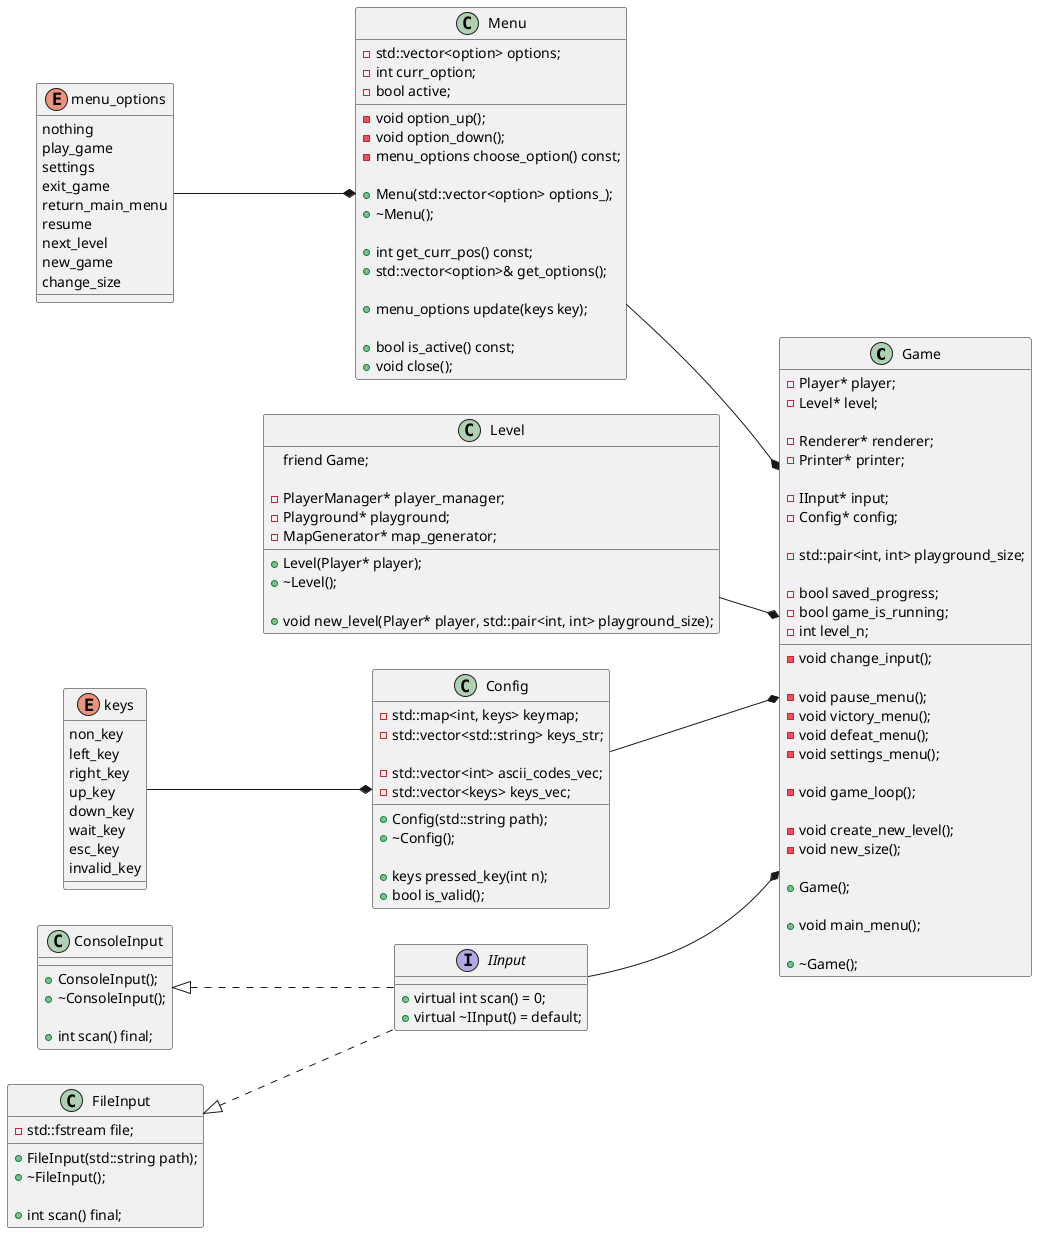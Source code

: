 @startuml
'https://plantuml.com/class-diagram


class Game {
    -Player* player;
    -Level* level;

    -Renderer* renderer;
    -Printer* printer;

    -IInput* input;
    -Config* config;

    -std::pair<int, int> playground_size;

    -bool saved_progress;
    -bool game_is_running;
    -int level_n;

    -void change_input();

    -void pause_menu();
    -void victory_menu();
    -void defeat_menu();
    -void settings_menu();

    -void game_loop();

    -void create_new_level();
    -void new_size();

    +Game();

    +void main_menu();

    +~Game();
}


enum menu_options{
 nothing
 play_game
 settings
 exit_game
 return_main_menu
 resume
 next_level
 new_game
 change_size
 }

class Menu {
    -std::vector<option> options;
    -int curr_option;
    -bool active;

    -void option_up();
    -void option_down();
    -menu_options choose_option() const;

    +Menu(std::vector<option> options_);
    +~Menu();

    +int get_curr_pos() const;
    +std::vector<option>& get_options();

    +menu_options update(keys key);

    +bool is_active() const;
    +void close();

}

menu_options--*Menu

class Level {
    friend Game;

    -PlayerManager* player_manager;
    -Playground* playground;
    -MapGenerator* map_generator;

    +Level(Player* player);
    +~Level();

    +void new_level(Player* player, std::pair<int, int> playground_size);
}

enum keys{
 non_key
 left_key
 right_key
 up_key
 down_key
 wait_key
 esc_key
 invalid_key
}

class Config {
    -std::map<int, keys> keymap;
    -std::vector<std::string> keys_str;

    -std::vector<int> ascii_codes_vec;
    -std::vector<keys> keys_vec;

    +Config(std::string path);
    +~Config();

    +keys pressed_key(int n);
    +bool is_valid();
}

keys--*Config
Level--*Game
Menu--*Game
Config--*Game

interface IInput{
    +virtual int scan() = 0;
    +virtual ~IInput() = default;
}

class ConsoleInput{
    +ConsoleInput();
    +~ConsoleInput();

    +int scan() final;
}

class FileInput{
    -std::fstream file;

    +FileInput(std::string path);
    +~FileInput();

    +int scan() final;
}

FileInput<|..IInput
ConsoleInput<|..IInput

IInput--*Game

left to right direction

@enduml